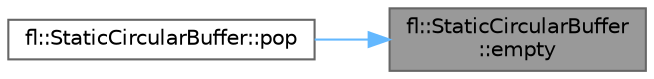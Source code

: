 digraph "fl::StaticCircularBuffer::empty"
{
 // INTERACTIVE_SVG=YES
 // LATEX_PDF_SIZE
  bgcolor="transparent";
  edge [fontname=Helvetica,fontsize=10,labelfontname=Helvetica,labelfontsize=10];
  node [fontname=Helvetica,fontsize=10,shape=box,height=0.2,width=0.4];
  rankdir="RL";
  Node1 [id="Node000001",label="fl::StaticCircularBuffer\l::empty",height=0.2,width=0.4,color="gray40", fillcolor="grey60", style="filled", fontcolor="black",tooltip=" "];
  Node1 -> Node2 [id="edge1_Node000001_Node000002",dir="back",color="steelblue1",style="solid",tooltip=" "];
  Node2 [id="Node000002",label="fl::StaticCircularBuffer::pop",height=0.2,width=0.4,color="grey40", fillcolor="white", style="filled",URL="$d0/d51/classfl_1_1_static_circular_buffer_aea03cda0b8cd26f089cb073be0a9c169.html#aea03cda0b8cd26f089cb073be0a9c169",tooltip=" "];
}
